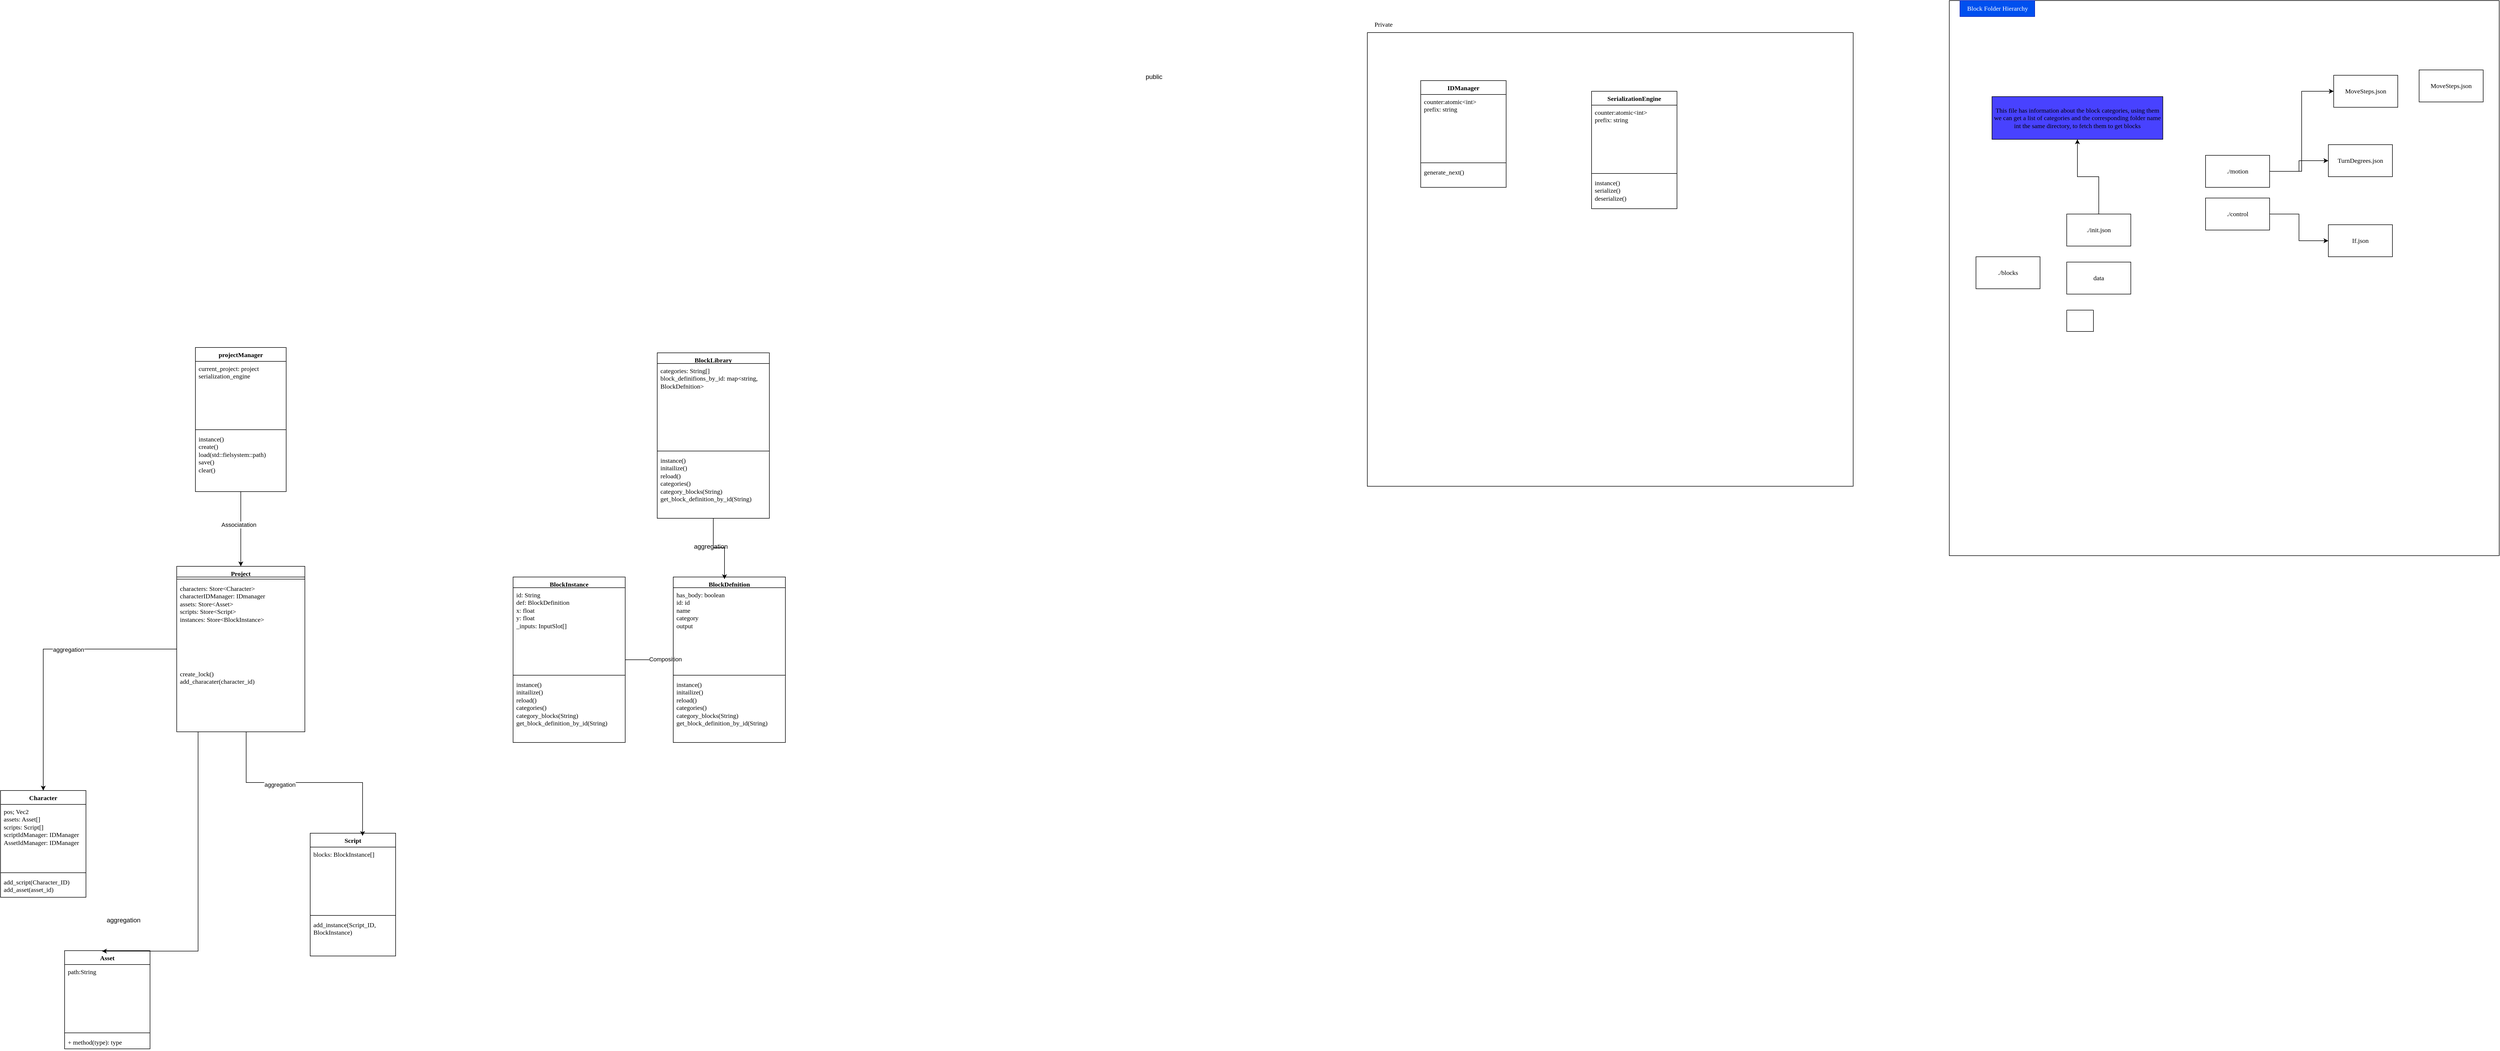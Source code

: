 <mxfile version="26.0.16">
  <diagram name="Page-1" id="j0KiJfuzZCssB-MRM7Cl">
    <mxGraphModel dx="3996" dy="1173" grid="1" gridSize="10" guides="1" tooltips="1" connect="1" arrows="1" fold="1" page="0" pageScale="1" pageWidth="850" pageHeight="1100" math="0" shadow="0">
      <root>
        <mxCell id="0" />
        <mxCell id="1" parent="0" />
        <mxCell id="_hS-4gmbDoJe5aBay4XO-33" value="" style="swimlane;startSize=0;fontFamily=New York Small;" parent="1" vertex="1">
          <mxGeometry x="530" y="-360" width="1030" height="1040" as="geometry">
            <mxRectangle x="530" y="-340" width="50" height="40" as="alternateBounds" />
          </mxGeometry>
        </mxCell>
        <mxCell id="_hS-4gmbDoJe5aBay4XO-22" value="This file has information about the block categories, using them we can get a list of categories and the corresponding folder name int the same directory, to fetch them to get blocks" style="rounded=0;whiteSpace=wrap;html=1;fillColor=#4842FF;fontFamily=New York Small;" parent="_hS-4gmbDoJe5aBay4XO-33" vertex="1">
          <mxGeometry x="80" y="180" width="320" height="80" as="geometry" />
        </mxCell>
        <mxCell id="_hS-4gmbDoJe5aBay4XO-21" value="./init.json" style="rounded=0;whiteSpace=wrap;html=1;fontFamily=New York Small;" parent="_hS-4gmbDoJe5aBay4XO-33" vertex="1">
          <mxGeometry x="220" y="400" width="120" height="60" as="geometry" />
        </mxCell>
        <mxCell id="_hS-4gmbDoJe5aBay4XO-23" style="edgeStyle=orthogonalEdgeStyle;rounded=0;orthogonalLoop=1;jettySize=auto;html=1;entryX=0.5;entryY=1;entryDx=0;entryDy=0;fontFamily=New York Small;" parent="_hS-4gmbDoJe5aBay4XO-33" source="_hS-4gmbDoJe5aBay4XO-21" target="_hS-4gmbDoJe5aBay4XO-22" edge="1">
          <mxGeometry relative="1" as="geometry" />
        </mxCell>
        <mxCell id="_hS-4gmbDoJe5aBay4XO-24" value="MoveSteps&lt;span style=&quot;color: rgba(0, 0, 0, 0); font-family: monospace; font-size: 0px; text-align: start; text-wrap: nowrap;&quot;&gt;%3CmxGraphModel%3E%3Croot%3E%3CmxCell%20id%3D%220%22%2F%3E%3CmxCell%20id%3D%221%22%20parent%3D%220%22%2F%3E%3CmxCell%20id%3D%222%22%20value%3D%22.%2F%26lt%3Bspan%20style%3D%26quot%3Bcolor%3A%20rgba(0%2C%200%2C%200%2C%200)%3B%20font-family%3A%20monospace%3B%20font-size%3A%200px%3B%20text-align%3A%20start%3B%20text-wrap%3A%20nowrap%3B%26quot%3B%26gt%3B%253CmxGraphModel%253E%253Croot%253E%253CmxCell%2520id%253D%25220%2522%252F%253E%253CmxCell%2520id%253D%25221%2522%2520parent%253D%25220%2522%252F%253E%253CmxCell%2520id%253D%25222%2522%2520value%253D%2522.%252Fblocks%2522%2520style%253D%2522rounded%253D0%253BwhiteSpace%253Dwrap%253Bhtml%253D1%253B%2522%2520vertex%253D%25221%2522%2520parent%253D%25221%2522%253E%253CmxGeometry%2520x%253D%2522640%2522%2520y%253D%2522130%2522%2520width%253D%2522120%2522%2520height%253D%252260%2522%2520as%253D%2522geometry%2522%252F%253E%253C%252FmxCell%253E%253C%252Froot%253E%253C%252FmxGraphModel%253E%26lt%3B%2Fspan%26gt%3Bmotion%22%20style%3D%22rounded%3D0%3BwhiteSpace%3Dwrap%3Bhtml%3D1%3B%22%20vertex%3D%221%22%20parent%3D%221%22%3E%3CmxGeometry%20x%3D%22810%22%20y%3D%22130%22%20width%3D%22120%22%20height%3D%2260%22%20as%3D%22geometry%22%2F%3E%3C%2FmxCell%3E%3C%2Froot%3E%3C%2FmxGraphModel%3E&lt;/span&gt;.json" style="rounded=0;whiteSpace=wrap;html=1;fontFamily=New York Small;" parent="_hS-4gmbDoJe5aBay4XO-33" vertex="1">
          <mxGeometry x="720" y="140" width="120" height="60" as="geometry" />
        </mxCell>
        <mxCell id="_hS-4gmbDoJe5aBay4XO-19" value="./&lt;span style=&quot;color: rgba(0, 0, 0, 0); font-family: monospace; font-size: 0px; text-align: start; text-wrap: nowrap;&quot;&gt;%3CmxGraphModel%3E%3Croot%3E%3CmxCell%20id%3D%220%22%2F%3E%3CmxCell%20id%3D%221%22%20parent%3D%220%22%2F%3E%3CmxCell%20id%3D%222%22%20value%3D%22.%2Fblocks%22%20style%3D%22rounded%3D0%3BwhiteSpace%3Dwrap%3Bhtml%3D1%3B%22%20vertex%3D%221%22%20parent%3D%221%22%3E%3CmxGeometry%20x%3D%22640%22%20y%3D%22130%22%20width%3D%22120%22%20height%3D%2260%22%20as%3D%22geometry%22%2F%3E%3C%2FmxCell%3E%3C%2Froot%3E%3C%2FmxGraphModel%3E&lt;/span&gt;motion" style="rounded=0;whiteSpace=wrap;html=1;fontFamily=New York Small;" parent="_hS-4gmbDoJe5aBay4XO-33" vertex="1">
          <mxGeometry x="480" y="290" width="120" height="60" as="geometry" />
        </mxCell>
        <mxCell id="_hS-4gmbDoJe5aBay4XO-25" style="edgeStyle=orthogonalEdgeStyle;rounded=0;orthogonalLoop=1;jettySize=auto;html=1;entryX=0;entryY=0.5;entryDx=0;entryDy=0;fontFamily=New York Small;" parent="_hS-4gmbDoJe5aBay4XO-33" source="_hS-4gmbDoJe5aBay4XO-19" target="_hS-4gmbDoJe5aBay4XO-24" edge="1">
          <mxGeometry relative="1" as="geometry" />
        </mxCell>
        <mxCell id="_hS-4gmbDoJe5aBay4XO-26" value="TurnDegrees.json" style="rounded=0;whiteSpace=wrap;html=1;fontFamily=New York Small;" parent="_hS-4gmbDoJe5aBay4XO-33" vertex="1">
          <mxGeometry x="710" y="270" width="120" height="60" as="geometry" />
        </mxCell>
        <mxCell id="_hS-4gmbDoJe5aBay4XO-27" style="edgeStyle=orthogonalEdgeStyle;rounded=0;orthogonalLoop=1;jettySize=auto;html=1;entryX=0;entryY=0.5;entryDx=0;entryDy=0;fontFamily=New York Small;" parent="_hS-4gmbDoJe5aBay4XO-33" source="_hS-4gmbDoJe5aBay4XO-19" target="_hS-4gmbDoJe5aBay4XO-26" edge="1">
          <mxGeometry relative="1" as="geometry" />
        </mxCell>
        <mxCell id="_hS-4gmbDoJe5aBay4XO-28" value="If.json" style="rounded=0;whiteSpace=wrap;html=1;fontFamily=New York Small;" parent="_hS-4gmbDoJe5aBay4XO-33" vertex="1">
          <mxGeometry x="710" y="420" width="120" height="60" as="geometry" />
        </mxCell>
        <mxCell id="_hS-4gmbDoJe5aBay4XO-20" value="./control" style="rounded=0;whiteSpace=wrap;html=1;fontFamily=New York Small;" parent="_hS-4gmbDoJe5aBay4XO-33" vertex="1">
          <mxGeometry x="480" y="370" width="120" height="60" as="geometry" />
        </mxCell>
        <mxCell id="_hS-4gmbDoJe5aBay4XO-30" style="edgeStyle=orthogonalEdgeStyle;rounded=0;orthogonalLoop=1;jettySize=auto;html=1;entryX=0;entryY=0.5;entryDx=0;entryDy=0;fontFamily=New York Small;" parent="_hS-4gmbDoJe5aBay4XO-33" source="_hS-4gmbDoJe5aBay4XO-20" target="_hS-4gmbDoJe5aBay4XO-28" edge="1">
          <mxGeometry relative="1" as="geometry" />
        </mxCell>
        <mxCell id="_hS-4gmbDoJe5aBay4XO-18" value="./blocks" style="rounded=0;whiteSpace=wrap;html=1;fontFamily=New York Small;" parent="_hS-4gmbDoJe5aBay4XO-33" vertex="1">
          <mxGeometry x="50" y="480" width="120" height="60" as="geometry" />
        </mxCell>
        <mxCell id="_hS-4gmbDoJe5aBay4XO-32" value="Block Folder Hierarchy" style="text;html=1;align=center;verticalAlign=middle;resizable=0;points=[];autosize=1;strokeColor=#001DBC;fillColor=#0050ef;fontColor=#ffffff;fontFamily=New York Small;" parent="_hS-4gmbDoJe5aBay4XO-33" vertex="1">
          <mxGeometry x="20" width="140" height="30" as="geometry" />
        </mxCell>
        <mxCell id="_hS-4gmbDoJe5aBay4XO-34" value="MoveSteps&lt;span style=&quot;color: rgba(0, 0, 0, 0); font-family: monospace; font-size: 0px; text-align: start; text-wrap: nowrap;&quot;&gt;%3CmxGraphModel%3E%3Croot%3E%3CmxCell%20id%3D%220%22%2F%3E%3CmxCell%20id%3D%221%22%20parent%3D%220%22%2F%3E%3CmxCell%20id%3D%222%22%20value%3D%22.%2F%26lt%3Bspan%20style%3D%26quot%3Bcolor%3A%20rgba(0%2C%200%2C%200%2C%200)%3B%20font-family%3A%20monospace%3B%20font-size%3A%200px%3B%20text-align%3A%20start%3B%20text-wrap%3A%20nowrap%3B%26quot%3B%26gt%3B%253CmxGraphModel%253E%253Croot%253E%253CmxCell%2520id%253D%25220%2522%252F%253E%253CmxCell%2520id%253D%25221%2522%2520parent%253D%25220%2522%252F%253E%253CmxCell%2520id%253D%25222%2522%2520value%253D%2522.%252Fblocks%2522%2520style%253D%2522rounded%253D0%253BwhiteSpace%253Dwrap%253Bhtml%253D1%253B%2522%2520vertex%253D%25221%2522%2520parent%253D%25221%2522%253E%253CmxGeometry%2520x%253D%2522640%2522%2520y%253D%2522130%2522%2520width%253D%2522120%2522%2520height%253D%252260%2522%2520as%253D%2522geometry%2522%252F%253E%253C%252FmxCell%253E%253C%252Froot%253E%253C%252FmxGraphModel%253E%26lt%3B%2Fspan%26gt%3Bmotion%22%20style%3D%22rounded%3D0%3BwhiteSpace%3Dwrap%3Bhtml%3D1%3B%22%20vertex%3D%221%22%20parent%3D%221%22%3E%3CmxGeometry%20x%3D%22810%22%20y%3D%22130%22%20width%3D%22120%22%20height%3D%2260%22%20as%3D%22geometry%22%2F%3E%3C%2FmxCell%3E%3C%2Froot%3E%3C%2FmxGraphModel%3E&lt;/span&gt;.json" style="rounded=0;whiteSpace=wrap;html=1;fontFamily=New York Small;" parent="_hS-4gmbDoJe5aBay4XO-33" vertex="1">
          <mxGeometry x="880" y="130" width="120" height="60" as="geometry" />
        </mxCell>
        <mxCell id="yoZ5id3EdHScroARiDFy-1" value="data" style="rounded=0;whiteSpace=wrap;html=1;fontFamily=New York Small;" parent="_hS-4gmbDoJe5aBay4XO-33" vertex="1">
          <mxGeometry x="220" y="490" width="120" height="60" as="geometry" />
        </mxCell>
        <mxCell id="yoZ5id3EdHScroARiDFy-8" value="" style="swimlane;startSize=0;fontFamily=New York Small;" parent="_hS-4gmbDoJe5aBay4XO-33" vertex="1" collapsed="1">
          <mxGeometry x="220" y="580" width="50" height="40" as="geometry">
            <mxRectangle x="220" y="580" width="770" height="460" as="alternateBounds" />
          </mxGeometry>
        </mxCell>
        <mxCell id="yoZ5id3EdHScroARiDFy-3" value="MoveSteps&lt;span style=&quot;color: rgba(0, 0, 0, 0); font-family: monospace; font-size: 0px; text-align: start; text-wrap: nowrap;&quot;&gt;%3CmxGraphModel%3E%3Croot%3E%3CmxCell%20id%3D%220%22%2F%3E%3CmxCell%20id%3D%221%22%20parent%3D%220%22%2F%3E%3CmxCell%20id%3D%222%22%20value%3D%22.%2F%26lt%3Bspan%20style%3D%26quot%3Bcolor%3A%20rgba(0%2C%200%2C%200%2C%200)%3B%20font-family%3A%20monospace%3B%20font-size%3A%200px%3B%20text-align%3A%20start%3B%20text-wrap%3A%20nowrap%3B%26quot%3B%26gt%3B%253CmxGraphModel%253E%253Croot%253E%253CmxCell%2520id%253D%25220%2522%252F%253E%253CmxCell%2520id%253D%25221%2522%2520parent%253D%25220%2522%252F%253E%253CmxCell%2520id%253D%25222%2522%2520value%253D%2522.%252Fblocks%2522%2520style%253D%2522rounded%253D0%253BwhiteSpace%253Dwrap%253Bhtml%253D1%253B%2522%2520vertex%253D%25221%2522%2520parent%253D%25221%2522%253E%253CmxGeometry%2520x%253D%2522640%2522%2520y%253D%2522130%2522%2520width%253D%2522120%2522%2520height%253D%252260%2522%2520as%253D%2522geometry%2522%252F%253E%253C%252FmxCell%253E%253C%252Froot%253E%253C%252FmxGraphModel%253E%26lt%3B%2Fspan%26gt%3Bmotion%22%20style%3D%22rounded%3D0%3BwhiteSpace%3Dwrap%3Bhtml%3D1%3B%22%20vertex%3D%221%22%20parent%3D%221%22%3E%3CmxGeometry%20x%3D%22810%22%20y%3D%22130%22%20width%3D%22120%22%20height%3D%2260%22%20as%3D%22geometry%22%2F%3E%3C%2FmxCell%3E%3C%2Froot%3E%3C%2FmxGraphModel%3E&lt;/span&gt;.lua" style="rounded=0;whiteSpace=wrap;html=1;" parent="yoZ5id3EdHScroARiDFy-8" vertex="1">
          <mxGeometry x="480" y="30" width="120" height="60" as="geometry" />
        </mxCell>
        <mxCell id="yoZ5id3EdHScroARiDFy-5" value="TurnDegrees.lua" style="rounded=0;whiteSpace=wrap;html=1;" parent="yoZ5id3EdHScroARiDFy-8" vertex="1">
          <mxGeometry x="480" y="150" width="120" height="60" as="geometry" />
        </mxCell>
        <mxCell id="yoZ5id3EdHScroARiDFy-6" value="If.lua" style="rounded=0;whiteSpace=wrap;html=1;" parent="yoZ5id3EdHScroARiDFy-8" vertex="1">
          <mxGeometry x="480" y="300" width="120" height="60" as="geometry" />
        </mxCell>
        <mxCell id="yoZ5id3EdHScroARiDFy-7" value="./control" style="rounded=0;whiteSpace=wrap;html=1;" parent="yoZ5id3EdHScroARiDFy-8" vertex="1">
          <mxGeometry x="250" y="250" width="120" height="60" as="geometry" />
        </mxCell>
        <mxCell id="yoZ5id3EdHScroARiDFy-4" value="./&lt;span style=&quot;color: rgba(0, 0, 0, 0); font-family: monospace; font-size: 0px; text-align: start; text-wrap: nowrap;&quot;&gt;%3CmxGraphModel%3E%3Croot%3E%3CmxCell%20id%3D%220%22%2F%3E%3CmxCell%20id%3D%221%22%20parent%3D%220%22%2F%3E%3CmxCell%20id%3D%222%22%20value%3D%22.%2Fblocks%22%20style%3D%22rounded%3D0%3BwhiteSpace%3Dwrap%3Bhtml%3D1%3B%22%20vertex%3D%221%22%20parent%3D%221%22%3E%3CmxGeometry%20x%3D%22640%22%20y%3D%22130%22%20width%3D%22120%22%20height%3D%2260%22%20as%3D%22geometry%22%2F%3E%3C%2FmxCell%3E%3C%2Froot%3E%3C%2FmxGraphModel%3E&lt;/span&gt;motion" style="rounded=0;whiteSpace=wrap;html=1;" parent="yoZ5id3EdHScroARiDFy-8" vertex="1">
          <mxGeometry x="250" y="170" width="120" height="60" as="geometry" />
        </mxCell>
        <mxCell id="yoZ5id3EdHScroARiDFy-2" value="lua_code" style="rounded=0;whiteSpace=wrap;html=1;" parent="yoZ5id3EdHScroARiDFy-8" vertex="1">
          <mxGeometry y="30" width="120" height="60" as="geometry" />
        </mxCell>
        <mxCell id="5shLXdscnDf0XewSDCea-1" value="" style="swimlane;startSize=0;fontFamily=New York Small;" parent="1" vertex="1">
          <mxGeometry x="-560" y="-300" width="910" height="850" as="geometry" />
        </mxCell>
        <mxCell id="3yEFcDUE2ZUybokRz625-2" value="IDManager" style="swimlane;fontStyle=1;align=center;verticalAlign=top;childLayout=stackLayout;horizontal=1;startSize=26;horizontalStack=0;resizeParent=1;resizeParentMax=0;resizeLast=0;collapsible=1;marginBottom=0;whiteSpace=wrap;html=1;fontFamily=New York Small;" vertex="1" parent="5shLXdscnDf0XewSDCea-1">
          <mxGeometry x="100" y="90" width="160" height="200" as="geometry" />
        </mxCell>
        <mxCell id="3yEFcDUE2ZUybokRz625-3" value="counter:atomic&amp;lt;int&amp;gt;&lt;div&gt;prefix: string&lt;/div&gt;" style="text;strokeColor=none;fillColor=none;align=left;verticalAlign=top;spacingLeft=4;spacingRight=4;overflow=hidden;rotatable=0;points=[[0,0.5],[1,0.5]];portConstraint=eastwest;whiteSpace=wrap;html=1;fontFamily=New York Small;" vertex="1" parent="3yEFcDUE2ZUybokRz625-2">
          <mxGeometry y="26" width="160" height="124" as="geometry" />
        </mxCell>
        <mxCell id="3yEFcDUE2ZUybokRz625-4" value="" style="line;strokeWidth=1;fillColor=none;align=left;verticalAlign=middle;spacingTop=-1;spacingLeft=3;spacingRight=3;rotatable=0;labelPosition=right;points=[];portConstraint=eastwest;strokeColor=inherit;fontFamily=New York Small;" vertex="1" parent="3yEFcDUE2ZUybokRz625-2">
          <mxGeometry y="150" width="160" height="8" as="geometry" />
        </mxCell>
        <mxCell id="3yEFcDUE2ZUybokRz625-5" value="&lt;div&gt;generate_next()&lt;/div&gt;" style="text;strokeColor=none;fillColor=none;align=left;verticalAlign=top;spacingLeft=4;spacingRight=4;overflow=hidden;rotatable=0;points=[[0,0.5],[1,0.5]];portConstraint=eastwest;whiteSpace=wrap;html=1;fontFamily=New York Small;" vertex="1" parent="3yEFcDUE2ZUybokRz625-2">
          <mxGeometry y="158" width="160" height="42" as="geometry" />
        </mxCell>
        <mxCell id="3yEFcDUE2ZUybokRz625-16" value="SerializationEngine" style="swimlane;fontStyle=1;align=center;verticalAlign=top;childLayout=stackLayout;horizontal=1;startSize=26;horizontalStack=0;resizeParent=1;resizeParentMax=0;resizeLast=0;collapsible=1;marginBottom=0;whiteSpace=wrap;html=1;fontFamily=New York Small;" vertex="1" parent="5shLXdscnDf0XewSDCea-1">
          <mxGeometry x="420" y="110" width="160" height="220" as="geometry" />
        </mxCell>
        <mxCell id="3yEFcDUE2ZUybokRz625-17" value="counter:atomic&amp;lt;int&amp;gt;&lt;div&gt;prefix: string&lt;/div&gt;" style="text;strokeColor=none;fillColor=none;align=left;verticalAlign=top;spacingLeft=4;spacingRight=4;overflow=hidden;rotatable=0;points=[[0,0.5],[1,0.5]];portConstraint=eastwest;whiteSpace=wrap;html=1;fontFamily=New York Small;" vertex="1" parent="3yEFcDUE2ZUybokRz625-16">
          <mxGeometry y="26" width="160" height="124" as="geometry" />
        </mxCell>
        <mxCell id="3yEFcDUE2ZUybokRz625-18" value="" style="line;strokeWidth=1;fillColor=none;align=left;verticalAlign=middle;spacingTop=-1;spacingLeft=3;spacingRight=3;rotatable=0;labelPosition=right;points=[];portConstraint=eastwest;strokeColor=inherit;fontFamily=New York Small;" vertex="1" parent="3yEFcDUE2ZUybokRz625-16">
          <mxGeometry y="150" width="160" height="8" as="geometry" />
        </mxCell>
        <mxCell id="3yEFcDUE2ZUybokRz625-19" value="&lt;div&gt;instance()&lt;/div&gt;&lt;div&gt;serialize()&lt;/div&gt;&lt;div&gt;deserialize()&lt;/div&gt;" style="text;strokeColor=none;fillColor=none;align=left;verticalAlign=top;spacingLeft=4;spacingRight=4;overflow=hidden;rotatable=0;points=[[0,0.5],[1,0.5]];portConstraint=eastwest;whiteSpace=wrap;html=1;fontFamily=New York Small;" vertex="1" parent="3yEFcDUE2ZUybokRz625-16">
          <mxGeometry y="158" width="160" height="62" as="geometry" />
        </mxCell>
        <mxCell id="5shLXdscnDf0XewSDCea-2" value="Private" style="text;html=1;align=center;verticalAlign=middle;resizable=0;points=[];autosize=1;strokeColor=none;fillColor=none;fontFamily=New York Small;" parent="1" vertex="1">
          <mxGeometry x="-560" y="-330" width="60" height="30" as="geometry" />
        </mxCell>
        <mxCell id="v4MPRLpdaTy7f_wsQkJ--28" value="public" style="text;html=1;align=center;verticalAlign=middle;resizable=0;points=[];autosize=1;strokeColor=none;fillColor=none;" parent="1" vertex="1">
          <mxGeometry x="-985" y="-232" width="50" height="30" as="geometry" />
        </mxCell>
        <mxCell id="v4MPRLpdaTy7f_wsQkJ--1" value="projectManager&lt;div&gt;&lt;br&gt;&lt;/div&gt;" style="swimlane;fontStyle=1;align=center;verticalAlign=top;childLayout=stackLayout;horizontal=1;startSize=26;horizontalStack=0;resizeParent=1;resizeParentMax=0;resizeLast=0;collapsible=1;marginBottom=0;whiteSpace=wrap;html=1;fontFamily=New York Small;" parent="1" vertex="1">
          <mxGeometry x="-2755" y="290" width="170" height="270" as="geometry" />
        </mxCell>
        <mxCell id="v4MPRLpdaTy7f_wsQkJ--2" value="current_project: project&lt;div&gt;serialization_engine&lt;/div&gt;" style="text;strokeColor=none;fillColor=none;align=left;verticalAlign=top;spacingLeft=4;spacingRight=4;overflow=hidden;rotatable=0;points=[[0,0.5],[1,0.5]];portConstraint=eastwest;whiteSpace=wrap;html=1;fontFamily=New York Small;" parent="v4MPRLpdaTy7f_wsQkJ--1" vertex="1">
          <mxGeometry y="26" width="170" height="124" as="geometry" />
        </mxCell>
        <mxCell id="v4MPRLpdaTy7f_wsQkJ--3" value="" style="line;strokeWidth=1;fillColor=none;align=left;verticalAlign=middle;spacingTop=-1;spacingLeft=3;spacingRight=3;rotatable=0;labelPosition=right;points=[];portConstraint=eastwest;strokeColor=inherit;fontFamily=New York Small;" parent="v4MPRLpdaTy7f_wsQkJ--1" vertex="1">
          <mxGeometry y="150" width="170" height="8" as="geometry" />
        </mxCell>
        <mxCell id="v4MPRLpdaTy7f_wsQkJ--4" value="&lt;div&gt;instance()&lt;/div&gt;&lt;div&gt;create()&lt;/div&gt;&lt;div&gt;load(std::fielsystem::path)&lt;/div&gt;&lt;div&gt;save()&lt;/div&gt;&lt;div&gt;clear()&lt;/div&gt;" style="text;strokeColor=none;fillColor=none;align=left;verticalAlign=top;spacingLeft=4;spacingRight=4;overflow=hidden;rotatable=0;points=[[0,0.5],[1,0.5]];portConstraint=eastwest;whiteSpace=wrap;html=1;fontFamily=New York Small;" parent="v4MPRLpdaTy7f_wsQkJ--1" vertex="1">
          <mxGeometry y="158" width="170" height="112" as="geometry" />
        </mxCell>
        <mxCell id="_hS-4gmbDoJe5aBay4XO-9" value="BlockLibrary&lt;div&gt;&lt;br&gt;&lt;/div&gt;" style="swimlane;fontStyle=1;align=center;verticalAlign=top;childLayout=stackLayout;horizontal=1;startSize=20;horizontalStack=0;resizeParent=1;resizeParentMax=0;resizeLast=0;collapsible=1;marginBottom=0;whiteSpace=wrap;html=1;fontFamily=New York Small;" parent="1" vertex="1">
          <mxGeometry x="-1890" y="300" width="210" height="310" as="geometry" />
        </mxCell>
        <mxCell id="_hS-4gmbDoJe5aBay4XO-10" value="categories: String[]&lt;div&gt;block_definifions_by_id: map&amp;lt;string, BlockDefnition&amp;gt;&lt;/div&gt;" style="text;strokeColor=none;fillColor=none;align=left;verticalAlign=top;spacingLeft=4;spacingRight=4;overflow=hidden;rotatable=0;points=[[0,0.5],[1,0.5]];portConstraint=eastwest;whiteSpace=wrap;html=1;fontFamily=New York Small;" parent="_hS-4gmbDoJe5aBay4XO-9" vertex="1">
          <mxGeometry y="20" width="210" height="160" as="geometry" />
        </mxCell>
        <mxCell id="_hS-4gmbDoJe5aBay4XO-11" value="" style="line;strokeWidth=1;fillColor=none;align=left;verticalAlign=middle;spacingTop=-1;spacingLeft=3;spacingRight=3;rotatable=0;labelPosition=right;points=[];portConstraint=eastwest;strokeColor=inherit;fontFamily=New York Small;" parent="_hS-4gmbDoJe5aBay4XO-9" vertex="1">
          <mxGeometry y="180" width="210" height="8" as="geometry" />
        </mxCell>
        <mxCell id="_hS-4gmbDoJe5aBay4XO-12" value="instance()&lt;br&gt;initailize()&lt;div&gt;reload()&lt;br&gt;categories()&lt;/div&gt;&lt;div&gt;category_blocks(String)&lt;/div&gt;&lt;div&gt;get_block_definition_by_id(String)&lt;/div&gt;" style="text;strokeColor=none;fillColor=none;align=left;verticalAlign=top;spacingLeft=4;spacingRight=4;overflow=hidden;rotatable=0;points=[[0,0.5],[1,0.5]];portConstraint=eastwest;whiteSpace=wrap;html=1;fontFamily=New York Small;" parent="_hS-4gmbDoJe5aBay4XO-9" vertex="1">
          <mxGeometry y="188" width="210" height="122" as="geometry" />
        </mxCell>
        <mxCell id="hKvFRByy_93splakmUEB-1" value="Character" style="swimlane;fontStyle=1;align=center;verticalAlign=top;childLayout=stackLayout;horizontal=1;startSize=26;horizontalStack=0;resizeParent=1;resizeParentMax=0;resizeLast=0;collapsible=1;marginBottom=0;whiteSpace=wrap;html=1;fontFamily=New York Small;" parent="1" vertex="1">
          <mxGeometry x="-3120" y="1120" width="160" height="200" as="geometry" />
        </mxCell>
        <mxCell id="hKvFRByy_93splakmUEB-2" value="pos; Vec2&lt;div&gt;assets: Asset[]&lt;/div&gt;&lt;div&gt;scripts: Script[]&lt;/div&gt;&lt;div&gt;scriptIdManager: IDManager&lt;/div&gt;&lt;div&gt;AssetIdManager: IDManager&lt;/div&gt;" style="text;strokeColor=none;fillColor=none;align=left;verticalAlign=top;spacingLeft=4;spacingRight=4;overflow=hidden;rotatable=0;points=[[0,0.5],[1,0.5]];portConstraint=eastwest;whiteSpace=wrap;html=1;fontFamily=New York Small;" parent="hKvFRByy_93splakmUEB-1" vertex="1">
          <mxGeometry y="26" width="160" height="124" as="geometry" />
        </mxCell>
        <mxCell id="hKvFRByy_93splakmUEB-3" value="" style="line;strokeWidth=1;fillColor=none;align=left;verticalAlign=middle;spacingTop=-1;spacingLeft=3;spacingRight=3;rotatable=0;labelPosition=right;points=[];portConstraint=eastwest;strokeColor=inherit;fontFamily=New York Small;" parent="hKvFRByy_93splakmUEB-1" vertex="1">
          <mxGeometry y="150" width="160" height="8" as="geometry" />
        </mxCell>
        <mxCell id="hKvFRByy_93splakmUEB-4" value="&lt;div&gt;add_script(Character_ID)&lt;/div&gt;&lt;div&gt;&lt;div&gt;&lt;span style=&quot;background-color: transparent; color: light-dark(rgb(0, 0, 0), rgb(255, 255, 255));&quot;&gt;add_asset(asset_id)&lt;/span&gt;&lt;/div&gt;&lt;/div&gt;&lt;div&gt;&lt;span style=&quot;background-color: transparent; color: light-dark(rgb(0, 0, 0), rgb(255, 255, 255));&quot;&gt;&lt;br&gt;&lt;/span&gt;&lt;/div&gt;" style="text;strokeColor=none;fillColor=none;align=left;verticalAlign=top;spacingLeft=4;spacingRight=4;overflow=hidden;rotatable=0;points=[[0,0.5],[1,0.5]];portConstraint=eastwest;whiteSpace=wrap;html=1;fontFamily=New York Small;" parent="hKvFRByy_93splakmUEB-1" vertex="1">
          <mxGeometry y="158" width="160" height="42" as="geometry" />
        </mxCell>
        <mxCell id="hKvFRByy_93splakmUEB-9" value="Asset" style="swimlane;fontStyle=1;align=center;verticalAlign=top;childLayout=stackLayout;horizontal=1;startSize=26;horizontalStack=0;resizeParent=1;resizeParentMax=0;resizeLast=0;collapsible=1;marginBottom=0;whiteSpace=wrap;html=1;fontFamily=New York Small;" parent="1" vertex="1">
          <mxGeometry x="-3000" y="1420" width="160" height="184" as="geometry" />
        </mxCell>
        <mxCell id="hKvFRByy_93splakmUEB-10" value="path:String" style="text;strokeColor=none;fillColor=none;align=left;verticalAlign=top;spacingLeft=4;spacingRight=4;overflow=hidden;rotatable=0;points=[[0,0.5],[1,0.5]];portConstraint=eastwest;whiteSpace=wrap;html=1;fontFamily=New York Small;" parent="hKvFRByy_93splakmUEB-9" vertex="1">
          <mxGeometry y="26" width="160" height="124" as="geometry" />
        </mxCell>
        <mxCell id="hKvFRByy_93splakmUEB-11" value="" style="line;strokeWidth=1;fillColor=none;align=left;verticalAlign=middle;spacingTop=-1;spacingLeft=3;spacingRight=3;rotatable=0;labelPosition=right;points=[];portConstraint=eastwest;strokeColor=inherit;fontFamily=New York Small;" parent="hKvFRByy_93splakmUEB-9" vertex="1">
          <mxGeometry y="150" width="160" height="8" as="geometry" />
        </mxCell>
        <mxCell id="hKvFRByy_93splakmUEB-12" value="+ method(type): type" style="text;strokeColor=none;fillColor=none;align=left;verticalAlign=top;spacingLeft=4;spacingRight=4;overflow=hidden;rotatable=0;points=[[0,0.5],[1,0.5]];portConstraint=eastwest;whiteSpace=wrap;html=1;fontFamily=New York Small;" parent="hKvFRByy_93splakmUEB-9" vertex="1">
          <mxGeometry y="158" width="160" height="26" as="geometry" />
        </mxCell>
        <mxCell id="3yEFcDUE2ZUybokRz625-30" style="edgeStyle=orthogonalEdgeStyle;rounded=0;orthogonalLoop=1;jettySize=auto;html=1;" edge="1" parent="1" source="3yEFcDUE2ZUybokRz625-6" target="3yEFcDUE2ZUybokRz625-10">
          <mxGeometry relative="1" as="geometry" />
        </mxCell>
        <mxCell id="3yEFcDUE2ZUybokRz625-31" value="Composition" style="edgeLabel;html=1;align=center;verticalAlign=middle;resizable=0;points=[];" vertex="1" connectable="0" parent="3yEFcDUE2ZUybokRz625-30">
          <mxGeometry x="0.669" y="1" relative="1" as="geometry">
            <mxPoint as="offset" />
          </mxGeometry>
        </mxCell>
        <mxCell id="3yEFcDUE2ZUybokRz625-6" value="BlockInstance" style="swimlane;fontStyle=1;align=center;verticalAlign=top;childLayout=stackLayout;horizontal=1;startSize=20;horizontalStack=0;resizeParent=1;resizeParentMax=0;resizeLast=0;collapsible=1;marginBottom=0;whiteSpace=wrap;html=1;fontFamily=New York Small;" vertex="1" parent="1">
          <mxGeometry x="-2160" y="720" width="210" height="310" as="geometry" />
        </mxCell>
        <mxCell id="3yEFcDUE2ZUybokRz625-7" value="id: String&lt;div&gt;def: BlockDefinition&lt;/div&gt;&lt;div&gt;x: float&lt;/div&gt;&lt;div&gt;y: float&lt;/div&gt;&lt;div&gt;_inputs: InputSlot[]&lt;/div&gt;" style="text;strokeColor=none;fillColor=none;align=left;verticalAlign=top;spacingLeft=4;spacingRight=4;overflow=hidden;rotatable=0;points=[[0,0.5],[1,0.5]];portConstraint=eastwest;whiteSpace=wrap;html=1;fontFamily=New York Small;" vertex="1" parent="3yEFcDUE2ZUybokRz625-6">
          <mxGeometry y="20" width="210" height="160" as="geometry" />
        </mxCell>
        <mxCell id="3yEFcDUE2ZUybokRz625-8" value="" style="line;strokeWidth=1;fillColor=none;align=left;verticalAlign=middle;spacingTop=-1;spacingLeft=3;spacingRight=3;rotatable=0;labelPosition=right;points=[];portConstraint=eastwest;strokeColor=inherit;fontFamily=New York Small;" vertex="1" parent="3yEFcDUE2ZUybokRz625-6">
          <mxGeometry y="180" width="210" height="8" as="geometry" />
        </mxCell>
        <mxCell id="3yEFcDUE2ZUybokRz625-9" value="instance()&lt;br&gt;initailize()&lt;div&gt;reload()&lt;br&gt;categories()&lt;/div&gt;&lt;div&gt;category_blocks(String)&lt;/div&gt;&lt;div&gt;get_block_definition_by_id(String)&lt;/div&gt;" style="text;strokeColor=none;fillColor=none;align=left;verticalAlign=top;spacingLeft=4;spacingRight=4;overflow=hidden;rotatable=0;points=[[0,0.5],[1,0.5]];portConstraint=eastwest;whiteSpace=wrap;html=1;fontFamily=New York Small;" vertex="1" parent="3yEFcDUE2ZUybokRz625-6">
          <mxGeometry y="188" width="210" height="122" as="geometry" />
        </mxCell>
        <mxCell id="3yEFcDUE2ZUybokRz625-10" value="BlockDefnition" style="swimlane;fontStyle=1;align=center;verticalAlign=top;childLayout=stackLayout;horizontal=1;startSize=20;horizontalStack=0;resizeParent=1;resizeParentMax=0;resizeLast=0;collapsible=1;marginBottom=0;whiteSpace=wrap;html=1;fontFamily=New York Small;" vertex="1" parent="1">
          <mxGeometry x="-1860" y="720" width="210" height="310" as="geometry" />
        </mxCell>
        <mxCell id="3yEFcDUE2ZUybokRz625-11" value="has_body: boolean&lt;div&gt;id: id&lt;/div&gt;&lt;div&gt;name&lt;/div&gt;&lt;div&gt;category&lt;/div&gt;&lt;div&gt;output&lt;/div&gt;" style="text;strokeColor=none;fillColor=none;align=left;verticalAlign=top;spacingLeft=4;spacingRight=4;overflow=hidden;rotatable=0;points=[[0,0.5],[1,0.5]];portConstraint=eastwest;whiteSpace=wrap;html=1;fontFamily=New York Small;" vertex="1" parent="3yEFcDUE2ZUybokRz625-10">
          <mxGeometry y="20" width="210" height="160" as="geometry" />
        </mxCell>
        <mxCell id="3yEFcDUE2ZUybokRz625-12" value="" style="line;strokeWidth=1;fillColor=none;align=left;verticalAlign=middle;spacingTop=-1;spacingLeft=3;spacingRight=3;rotatable=0;labelPosition=right;points=[];portConstraint=eastwest;strokeColor=inherit;fontFamily=New York Small;" vertex="1" parent="3yEFcDUE2ZUybokRz625-10">
          <mxGeometry y="180" width="210" height="8" as="geometry" />
        </mxCell>
        <mxCell id="3yEFcDUE2ZUybokRz625-13" value="instance()&lt;br&gt;initailize()&lt;div&gt;reload()&lt;br&gt;categories()&lt;/div&gt;&lt;div&gt;category_blocks(String)&lt;/div&gt;&lt;div&gt;get_block_definition_by_id(String)&lt;/div&gt;" style="text;strokeColor=none;fillColor=none;align=left;verticalAlign=top;spacingLeft=4;spacingRight=4;overflow=hidden;rotatable=0;points=[[0,0.5],[1,0.5]];portConstraint=eastwest;whiteSpace=wrap;html=1;fontFamily=New York Small;" vertex="1" parent="3yEFcDUE2ZUybokRz625-10">
          <mxGeometry y="188" width="210" height="122" as="geometry" />
        </mxCell>
        <mxCell id="hKvFRByy_93splakmUEB-5" value="Script" style="swimlane;fontStyle=1;align=center;verticalAlign=top;childLayout=stackLayout;horizontal=1;startSize=26;horizontalStack=0;resizeParent=1;resizeParentMax=0;resizeLast=0;collapsible=1;marginBottom=0;whiteSpace=wrap;html=1;fontFamily=New York Small;" parent="1" vertex="1">
          <mxGeometry x="-2540" y="1200" width="160" height="230" as="geometry" />
        </mxCell>
        <mxCell id="hKvFRByy_93splakmUEB-6" value="blocks: BlockInstance[]&lt;div&gt;&lt;br&gt;&lt;/div&gt;" style="text;strokeColor=none;fillColor=none;align=left;verticalAlign=top;spacingLeft=4;spacingRight=4;overflow=hidden;rotatable=0;points=[[0,0.5],[1,0.5]];portConstraint=eastwest;whiteSpace=wrap;html=1;fontFamily=New York Small;" parent="hKvFRByy_93splakmUEB-5" vertex="1">
          <mxGeometry y="26" width="160" height="124" as="geometry" />
        </mxCell>
        <mxCell id="hKvFRByy_93splakmUEB-7" value="" style="line;strokeWidth=1;fillColor=none;align=left;verticalAlign=middle;spacingTop=-1;spacingLeft=3;spacingRight=3;rotatable=0;labelPosition=right;points=[];portConstraint=eastwest;strokeColor=inherit;fontFamily=New York Small;" parent="hKvFRByy_93splakmUEB-5" vertex="1">
          <mxGeometry y="150" width="160" height="8" as="geometry" />
        </mxCell>
        <mxCell id="hKvFRByy_93splakmUEB-8" value="&lt;div&gt;&lt;span style=&quot;background-color: transparent; color: light-dark(rgb(0, 0, 0), rgb(255, 255, 255));&quot;&gt;add_instance(Script_ID, BlockInstance)&lt;/span&gt;&lt;/div&gt;&lt;div&gt;&lt;span style=&quot;background-color: transparent; color: light-dark(rgb(0, 0, 0), rgb(255, 255, 255));&quot;&gt;&lt;br&gt;&lt;/span&gt;&lt;/div&gt;" style="text;strokeColor=none;fillColor=none;align=left;verticalAlign=top;spacingLeft=4;spacingRight=4;overflow=hidden;rotatable=0;points=[[0,0.5],[1,0.5]];portConstraint=eastwest;whiteSpace=wrap;html=1;fontFamily=New York Small;" parent="hKvFRByy_93splakmUEB-5" vertex="1">
          <mxGeometry y="158" width="160" height="72" as="geometry" />
        </mxCell>
        <mxCell id="3yEFcDUE2ZUybokRz625-14" style="edgeStyle=orthogonalEdgeStyle;rounded=0;orthogonalLoop=1;jettySize=auto;html=1;entryX=0.5;entryY=0;entryDx=0;entryDy=0;" edge="1" parent="1" source="v4MPRLpdaTy7f_wsQkJ--1" target="xCO2DiY6SyWW8Tg87C9w-1">
          <mxGeometry relative="1" as="geometry" />
        </mxCell>
        <mxCell id="3yEFcDUE2ZUybokRz625-15" value="Associatation" style="edgeLabel;html=1;align=center;verticalAlign=middle;resizable=0;points=[];" vertex="1" connectable="0" parent="3yEFcDUE2ZUybokRz625-14">
          <mxGeometry x="-0.123" y="-4" relative="1" as="geometry">
            <mxPoint as="offset" />
          </mxGeometry>
        </mxCell>
        <mxCell id="3yEFcDUE2ZUybokRz625-20" style="edgeStyle=orthogonalEdgeStyle;rounded=0;orthogonalLoop=1;jettySize=auto;html=1;" edge="1" parent="1" source="xCO2DiY6SyWW8Tg87C9w-1" target="hKvFRByy_93splakmUEB-1">
          <mxGeometry relative="1" as="geometry" />
        </mxCell>
        <mxCell id="3yEFcDUE2ZUybokRz625-21" value="aggregation" style="edgeLabel;html=1;align=center;verticalAlign=middle;resizable=0;points=[];" vertex="1" connectable="0" parent="3yEFcDUE2ZUybokRz625-20">
          <mxGeometry x="-0.211" y="1" relative="1" as="geometry">
            <mxPoint as="offset" />
          </mxGeometry>
        </mxCell>
        <mxCell id="xCO2DiY6SyWW8Tg87C9w-1" value="&lt;div&gt;Project&lt;/div&gt;" style="swimlane;fontStyle=1;align=center;verticalAlign=top;childLayout=stackLayout;horizontal=1;startSize=20;horizontalStack=0;resizeParent=1;resizeParentMax=0;resizeLast=0;collapsible=1;marginBottom=0;whiteSpace=wrap;html=1;fontFamily=New York Small;" parent="1" vertex="1">
          <mxGeometry x="-2790" y="700" width="240" height="310" as="geometry" />
        </mxCell>
        <mxCell id="xCO2DiY6SyWW8Tg87C9w-3" value="" style="line;strokeWidth=1;fillColor=none;align=left;verticalAlign=middle;spacingTop=-1;spacingLeft=3;spacingRight=3;rotatable=0;labelPosition=right;points=[];portConstraint=eastwest;strokeColor=inherit;fontFamily=New York Small;" parent="xCO2DiY6SyWW8Tg87C9w-1" vertex="1">
          <mxGeometry y="20" width="240" height="8" as="geometry" />
        </mxCell>
        <mxCell id="xCO2DiY6SyWW8Tg87C9w-2" value="characters: Store&amp;lt;Character&amp;gt;&lt;div&gt;characterIDManager: IDmanager&lt;/div&gt;&lt;div&gt;assets: Store&amp;lt;Asset&amp;gt;&lt;/div&gt;&lt;div&gt;scripts: Store&amp;lt;Script&amp;gt;&lt;/div&gt;&lt;div&gt;instances: Store&amp;lt;BlockInstance&amp;gt;&lt;/div&gt;" style="text;strokeColor=none;fillColor=none;align=left;verticalAlign=top;spacingLeft=4;spacingRight=4;overflow=hidden;rotatable=0;points=[[0,0.5],[1,0.5]];portConstraint=eastwest;whiteSpace=wrap;html=1;fontFamily=New York Small;" parent="xCO2DiY6SyWW8Tg87C9w-1" vertex="1">
          <mxGeometry y="28" width="240" height="160" as="geometry" />
        </mxCell>
        <mxCell id="xCO2DiY6SyWW8Tg87C9w-4" value="create_lock()&lt;div&gt;&lt;span style=&quot;background-color: transparent; color: light-dark(rgb(0, 0, 0), rgb(255, 255, 255));&quot;&gt;add_characater(character_id)&lt;/span&gt;&lt;/div&gt;&lt;div&gt;&lt;br&gt;&lt;/div&gt;" style="text;strokeColor=none;fillColor=none;align=left;verticalAlign=top;spacingLeft=4;spacingRight=4;overflow=hidden;rotatable=0;points=[[0,0.5],[1,0.5]];portConstraint=eastwest;whiteSpace=wrap;html=1;fontFamily=New York Small;" parent="xCO2DiY6SyWW8Tg87C9w-1" vertex="1">
          <mxGeometry y="188" width="240" height="122" as="geometry" />
        </mxCell>
        <mxCell id="3yEFcDUE2ZUybokRz625-22" style="edgeStyle=orthogonalEdgeStyle;rounded=0;orthogonalLoop=1;jettySize=auto;html=1;entryX=0.613;entryY=0.022;entryDx=0;entryDy=0;entryPerimeter=0;exitX=0.542;exitY=1;exitDx=0;exitDy=0;exitPerimeter=0;" edge="1" parent="1" source="xCO2DiY6SyWW8Tg87C9w-4" target="hKvFRByy_93splakmUEB-5">
          <mxGeometry relative="1" as="geometry" />
        </mxCell>
        <mxCell id="3yEFcDUE2ZUybokRz625-23" value="aggregation" style="edgeLabel;html=1;align=center;verticalAlign=middle;resizable=0;points=[];" vertex="1" connectable="0" parent="3yEFcDUE2ZUybokRz625-22">
          <mxGeometry x="-0.238" y="-4" relative="1" as="geometry">
            <mxPoint as="offset" />
          </mxGeometry>
        </mxCell>
        <mxCell id="3yEFcDUE2ZUybokRz625-24" style="edgeStyle=orthogonalEdgeStyle;rounded=0;orthogonalLoop=1;jettySize=auto;html=1;entryX=0.438;entryY=0.005;entryDx=0;entryDy=0;entryPerimeter=0;" edge="1" parent="1" source="xCO2DiY6SyWW8Tg87C9w-4" target="hKvFRByy_93splakmUEB-9">
          <mxGeometry relative="1" as="geometry">
            <Array as="points">
              <mxPoint x="-2750" y="1421" />
            </Array>
          </mxGeometry>
        </mxCell>
        <mxCell id="3yEFcDUE2ZUybokRz625-25" value="aggregation" style="text;html=1;align=center;verticalAlign=middle;resizable=0;points=[];autosize=1;strokeColor=none;fillColor=none;" vertex="1" parent="1">
          <mxGeometry x="-2935" y="1348" width="90" height="30" as="geometry" />
        </mxCell>
        <mxCell id="3yEFcDUE2ZUybokRz625-26" style="edgeStyle=orthogonalEdgeStyle;rounded=0;orthogonalLoop=1;jettySize=auto;html=1;entryX=0.457;entryY=0.013;entryDx=0;entryDy=0;entryPerimeter=0;" edge="1" parent="1" source="_hS-4gmbDoJe5aBay4XO-9" target="3yEFcDUE2ZUybokRz625-10">
          <mxGeometry relative="1" as="geometry" />
        </mxCell>
        <mxCell id="3yEFcDUE2ZUybokRz625-27" value="aggregation" style="text;html=1;align=center;verticalAlign=middle;resizable=0;points=[];autosize=1;strokeColor=none;fillColor=none;" vertex="1" parent="1">
          <mxGeometry x="-1835" y="648" width="90" height="30" as="geometry" />
        </mxCell>
      </root>
    </mxGraphModel>
  </diagram>
</mxfile>
